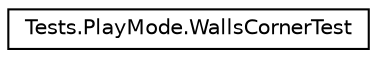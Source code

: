 digraph "Graphical Class Hierarchy"
{
 // LATEX_PDF_SIZE
  edge [fontname="Helvetica",fontsize="10",labelfontname="Helvetica",labelfontsize="10"];
  node [fontname="Helvetica",fontsize="10",shape=record];
  rankdir="LR";
  Node0 [label="Tests.PlayMode.WallsCornerTest",height=0.2,width=0.4,color="black", fillcolor="white", style="filled",URL="$class_tests_1_1_play_mode_1_1_walls_corner_test.html",tooltip=" "];
}
